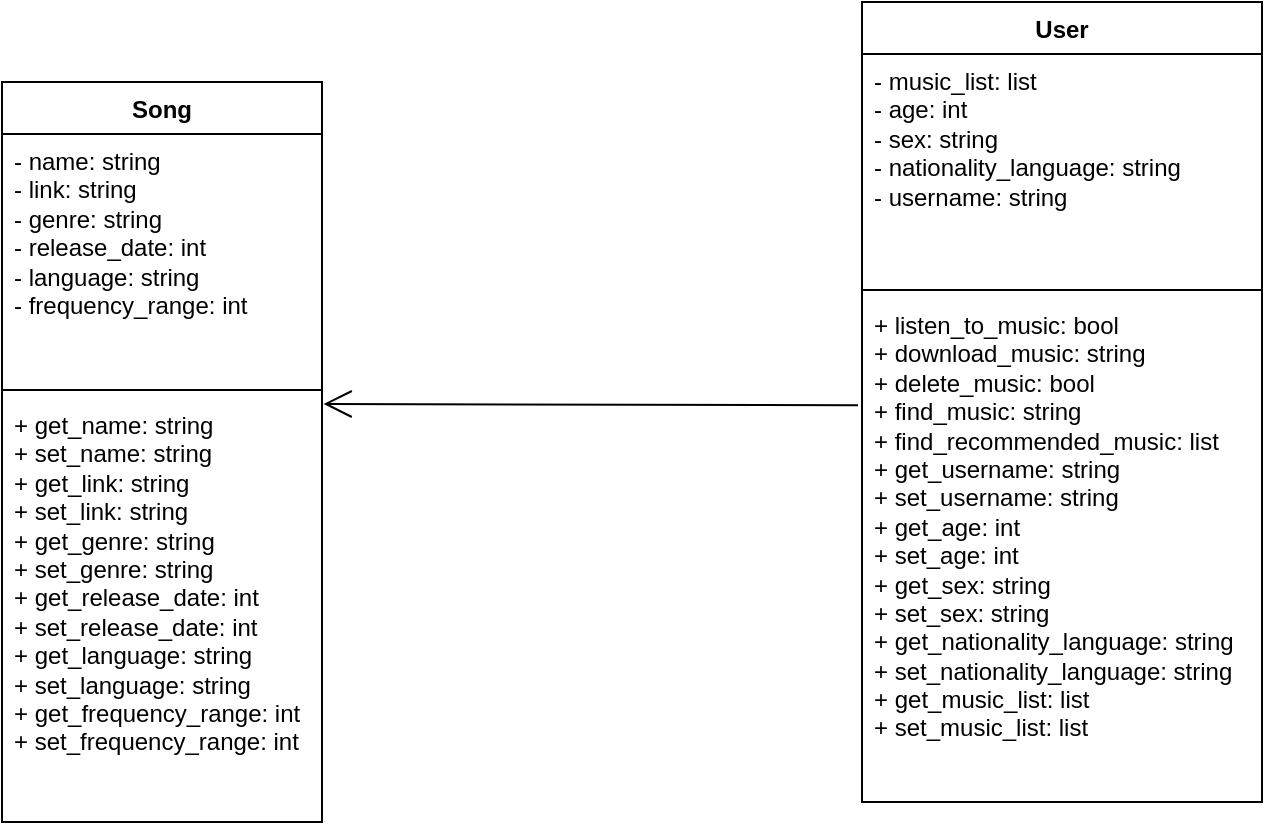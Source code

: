 <mxfile version="21.0.6" type="device"><diagram name="Страница 1" id="GB-WRXQw8fqhLDx60VcN"><mxGraphModel dx="1050" dy="581" grid="1" gridSize="10" guides="1" tooltips="1" connect="1" arrows="1" fold="1" page="1" pageScale="1" pageWidth="827" pageHeight="1169" math="0" shadow="0"><root><mxCell id="0"/><mxCell id="1" parent="0"/><mxCell id="lzeVwxSLbsbc4gcX43Xq-1" value="User" style="swimlane;fontStyle=1;align=center;verticalAlign=top;childLayout=stackLayout;horizontal=1;startSize=26;horizontalStack=0;resizeParent=1;resizeParentMax=0;resizeLast=0;collapsible=1;marginBottom=0;whiteSpace=wrap;html=1;" parent="1" vertex="1"><mxGeometry x="480" y="40" width="200" height="400" as="geometry"/></mxCell><mxCell id="lzeVwxSLbsbc4gcX43Xq-2" value="- music_list: list&lt;br&gt;- age: int&lt;br&gt;- sex: string&lt;br&gt;- nationality_language: string&lt;br&gt;- username: string" style="text;strokeColor=none;fillColor=none;align=left;verticalAlign=top;spacingLeft=4;spacingRight=4;overflow=hidden;rotatable=0;points=[[0,0.5],[1,0.5]];portConstraint=eastwest;whiteSpace=wrap;html=1;" parent="lzeVwxSLbsbc4gcX43Xq-1" vertex="1"><mxGeometry y="26" width="200" height="114" as="geometry"/></mxCell><mxCell id="lzeVwxSLbsbc4gcX43Xq-3" value="" style="line;strokeWidth=1;fillColor=none;align=left;verticalAlign=middle;spacingTop=-1;spacingLeft=3;spacingRight=3;rotatable=0;labelPosition=right;points=[];portConstraint=eastwest;strokeColor=inherit;" parent="lzeVwxSLbsbc4gcX43Xq-1" vertex="1"><mxGeometry y="140" width="200" height="8" as="geometry"/></mxCell><mxCell id="lzeVwxSLbsbc4gcX43Xq-4" value="+ listen_to_music: bool&lt;br&gt;+ download_music: string&lt;br&gt;+ delete_music: bool&lt;br&gt;+ find_music: string&lt;br&gt;+ find_recommended_music: list&lt;br&gt;+ get_username: string&lt;br style=&quot;border-color: var(--border-color);&quot;&gt;+ set_username: string&lt;br style=&quot;border-color: var(--border-color);&quot;&gt;+ get_age: int&lt;br style=&quot;border-color: var(--border-color);&quot;&gt;+ set_age: int&lt;br style=&quot;border-color: var(--border-color);&quot;&gt;+ get_sex: string&lt;br style=&quot;border-color: var(--border-color);&quot;&gt;+ set_sex: string&lt;br style=&quot;border-color: var(--border-color);&quot;&gt;+ get_nationality_language: string&lt;br style=&quot;border-color: var(--border-color);&quot;&gt;+ set_nationality_language: string&lt;br&gt;+ get_music_list: list&lt;br&gt;+ set_music_list: list" style="text;strokeColor=none;fillColor=none;align=left;verticalAlign=top;spacingLeft=4;spacingRight=4;overflow=hidden;rotatable=0;points=[[0,0.5],[1,0.5]];portConstraint=eastwest;whiteSpace=wrap;html=1;" parent="lzeVwxSLbsbc4gcX43Xq-1" vertex="1"><mxGeometry y="148" width="200" height="252" as="geometry"/></mxCell><mxCell id="lzeVwxSLbsbc4gcX43Xq-5" value="Song" style="swimlane;fontStyle=1;align=center;verticalAlign=top;childLayout=stackLayout;horizontal=1;startSize=26;horizontalStack=0;resizeParent=1;resizeParentMax=0;resizeLast=0;collapsible=1;marginBottom=0;whiteSpace=wrap;html=1;" parent="1" vertex="1"><mxGeometry x="50" y="80" width="160" height="370" as="geometry"/></mxCell><mxCell id="lzeVwxSLbsbc4gcX43Xq-6" value="- name: string&lt;br&gt;- link: string&lt;br&gt;- genre: string&lt;br&gt;- release_date: int&lt;br&gt;- language: string&lt;br&gt;- frequency_range: int&lt;br&gt;&amp;nbsp;" style="text;strokeColor=none;fillColor=none;align=left;verticalAlign=top;spacingLeft=4;spacingRight=4;overflow=hidden;rotatable=0;points=[[0,0.5],[1,0.5]];portConstraint=eastwest;whiteSpace=wrap;html=1;" parent="lzeVwxSLbsbc4gcX43Xq-5" vertex="1"><mxGeometry y="26" width="160" height="124" as="geometry"/></mxCell><mxCell id="lzeVwxSLbsbc4gcX43Xq-7" value="" style="line;strokeWidth=1;fillColor=none;align=left;verticalAlign=middle;spacingTop=-1;spacingLeft=3;spacingRight=3;rotatable=0;labelPosition=right;points=[];portConstraint=eastwest;strokeColor=inherit;" parent="lzeVwxSLbsbc4gcX43Xq-5" vertex="1"><mxGeometry y="150" width="160" height="8" as="geometry"/></mxCell><mxCell id="lzeVwxSLbsbc4gcX43Xq-8" value="+ get_name: string&lt;br&gt;+ set_name: string&lt;br&gt;+ get_link: string&lt;br style=&quot;border-color: var(--border-color);&quot;&gt;+ set_link: string&lt;br&gt;+ get_genre: string&lt;br style=&quot;border-color: var(--border-color);&quot;&gt;+ set_genre: string&lt;br&gt;+ get_release_date: int&lt;br style=&quot;border-color: var(--border-color);&quot;&gt;+ set_release_date: int&lt;br&gt;+ get_language: string&lt;br style=&quot;border-color: var(--border-color);&quot;&gt;+ set_language: string&lt;br&gt;+ get_frequency_range: int&lt;br style=&quot;border-color: var(--border-color);&quot;&gt;+ set_frequency_range: int" style="text;strokeColor=none;fillColor=none;align=left;verticalAlign=top;spacingLeft=4;spacingRight=4;overflow=hidden;rotatable=0;points=[[0,0.5],[1,0.5]];portConstraint=eastwest;whiteSpace=wrap;html=1;" parent="lzeVwxSLbsbc4gcX43Xq-5" vertex="1"><mxGeometry y="158" width="160" height="212" as="geometry"/></mxCell><mxCell id="Adwvi9qQ3f-athNd-nhF-1" value="" style="endArrow=open;endFill=1;endSize=12;html=1;rounded=0;exitX=-0.01;exitY=0.213;exitDx=0;exitDy=0;exitPerimeter=0;entryX=1.005;entryY=0.014;entryDx=0;entryDy=0;entryPerimeter=0;" edge="1" parent="1" source="lzeVwxSLbsbc4gcX43Xq-4" target="lzeVwxSLbsbc4gcX43Xq-8"><mxGeometry width="160" relative="1" as="geometry"><mxPoint x="290" y="240" as="sourcePoint"/><mxPoint x="220" y="240" as="targetPoint"/></mxGeometry></mxCell></root></mxGraphModel></diagram></mxfile>